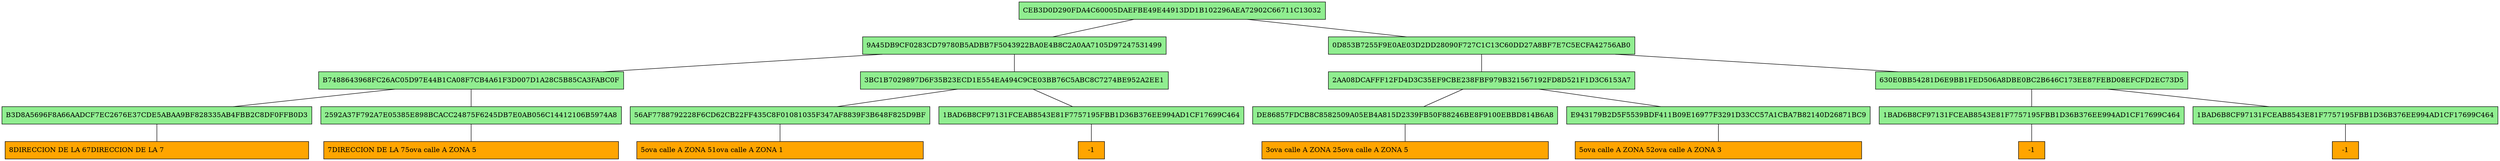 graph{
    16 [label="CEB3D0D290FDA4C60005DAEFBE49E44913DD1B102296AEA72902C66711C13032"shape=rect style=filled fillcolor=lightgreen];
    16 --    17;
    16 --    24;
    17 [label="9A45DB9CF0283CD79780B5ADBB7F5043922BA0E4B8C2A0AA7105D97247531499"shape=rect style=filled fillcolor=lightgreen];
    17 --    18;
    17 --    21;
    18 [label="B7488643968FC26AC05D97E44B1CA08F7CB4A61F3D007D1A28C5B85CA3FABC0F"shape=rect style=filled fillcolor=lightgreen];
    18 --    19;
    18 --    20;
    19 [label="B3D8A5696F8A66AADCF7EC2676E37CDE5ABAA9BF828335AB4FBB2C8DF0FFB0D3"shape=rect style=filled fillcolor=lightgreen];
     1 [label="8DIRECCION DE LA 67DIRECCION DE LA 7                                                                " shape=rect style=filled fillcolor=orange];
    19 --     1;
    20 [label="2592A37F792A7E05385E898BCACC24875F6245DB7E0AB056C14412106B5974A8"shape=rect style=filled fillcolor=lightgreen];
     2 [label="7DIRECCION DE LA 75ova calle A ZONA 5                                                               " shape=rect style=filled fillcolor=orange];
    20 --     2;
    21 [label="3BC1B7029897D6F35B23ECD1E554EA494C9CE03BB76C5ABC8C7274BE952A2EE1"shape=rect style=filled fillcolor=lightgreen];
    21 --    22;
    21 --    23;
    22 [label="56AF7788792228F6CD62CB22FF435C8F01081035F347AF8839F3B648F825D9BF"shape=rect style=filled fillcolor=lightgreen];
     3 [label="5ova calle A ZONA 51ova calle A ZONA 1                                                              " shape=rect style=filled fillcolor=orange];
    22 --     3;
    23 [label="1BAD6B8CF97131FCEAB8543E81F7757195FBB1D36B376EE994AD1CF17699C464"shape=rect style=filled fillcolor=lightgreen];
     4 [label="-1" shape=rect style=filled fillcolor=orange];
    23 --     4;
    24 [label="0D853B7255F9E0AE03D2DD28090F727C1C13C60DD27A8BF7E7C5ECFA42756AB0"shape=rect style=filled fillcolor=lightgreen];
    24 --    25;
    24 --    28;
    25 [label="2AA08DCAFFF12FD4D3C35EF9CBE238FBF979B321567192FD8D521F1D3C6153A7"shape=rect style=filled fillcolor=lightgreen];
    25 --    26;
    25 --    27;
    26 [label="DE86857FDCB8C8582509A05EB4A815D2339FB50F88246BE8F9100EBBD814B6A8"shape=rect style=filled fillcolor=lightgreen];
    12 [label="3ova calle A ZONA 25ova calle A ZONA 5                                                              " shape=rect style=filled fillcolor=orange];
    26 --    12;
    27 [label="E943179B2D5F5539BDF411B09E16977F3291D33CC57A1CBA7B82140D26871BC9"shape=rect style=filled fillcolor=lightgreen];
    13 [label="5ova calle A ZONA 52ova calle A ZONA 3                                                              " shape=rect style=filled fillcolor=orange];
    27 --    13;
    28 [label="630E0BB54281D6E9BB1FED506A8DBE0BC2B646C173EE87FEBD08EFCFD2EC73D5"shape=rect style=filled fillcolor=lightgreen];
    28 --    29;
    28 --    30;
    29 [label="1BAD6B8CF97131FCEAB8543E81F7757195FBB1D36B376EE994AD1CF17699C464"shape=rect style=filled fillcolor=lightgreen];
    14 [label="-1" shape=rect style=filled fillcolor=orange];
    29 --    14;
    30 [label="1BAD6B8CF97131FCEAB8543E81F7757195FBB1D36B376EE994AD1CF17699C464"shape=rect style=filled fillcolor=lightgreen];
    15 [label="-1" shape=rect style=filled fillcolor=orange];
    30 --    15;
}
